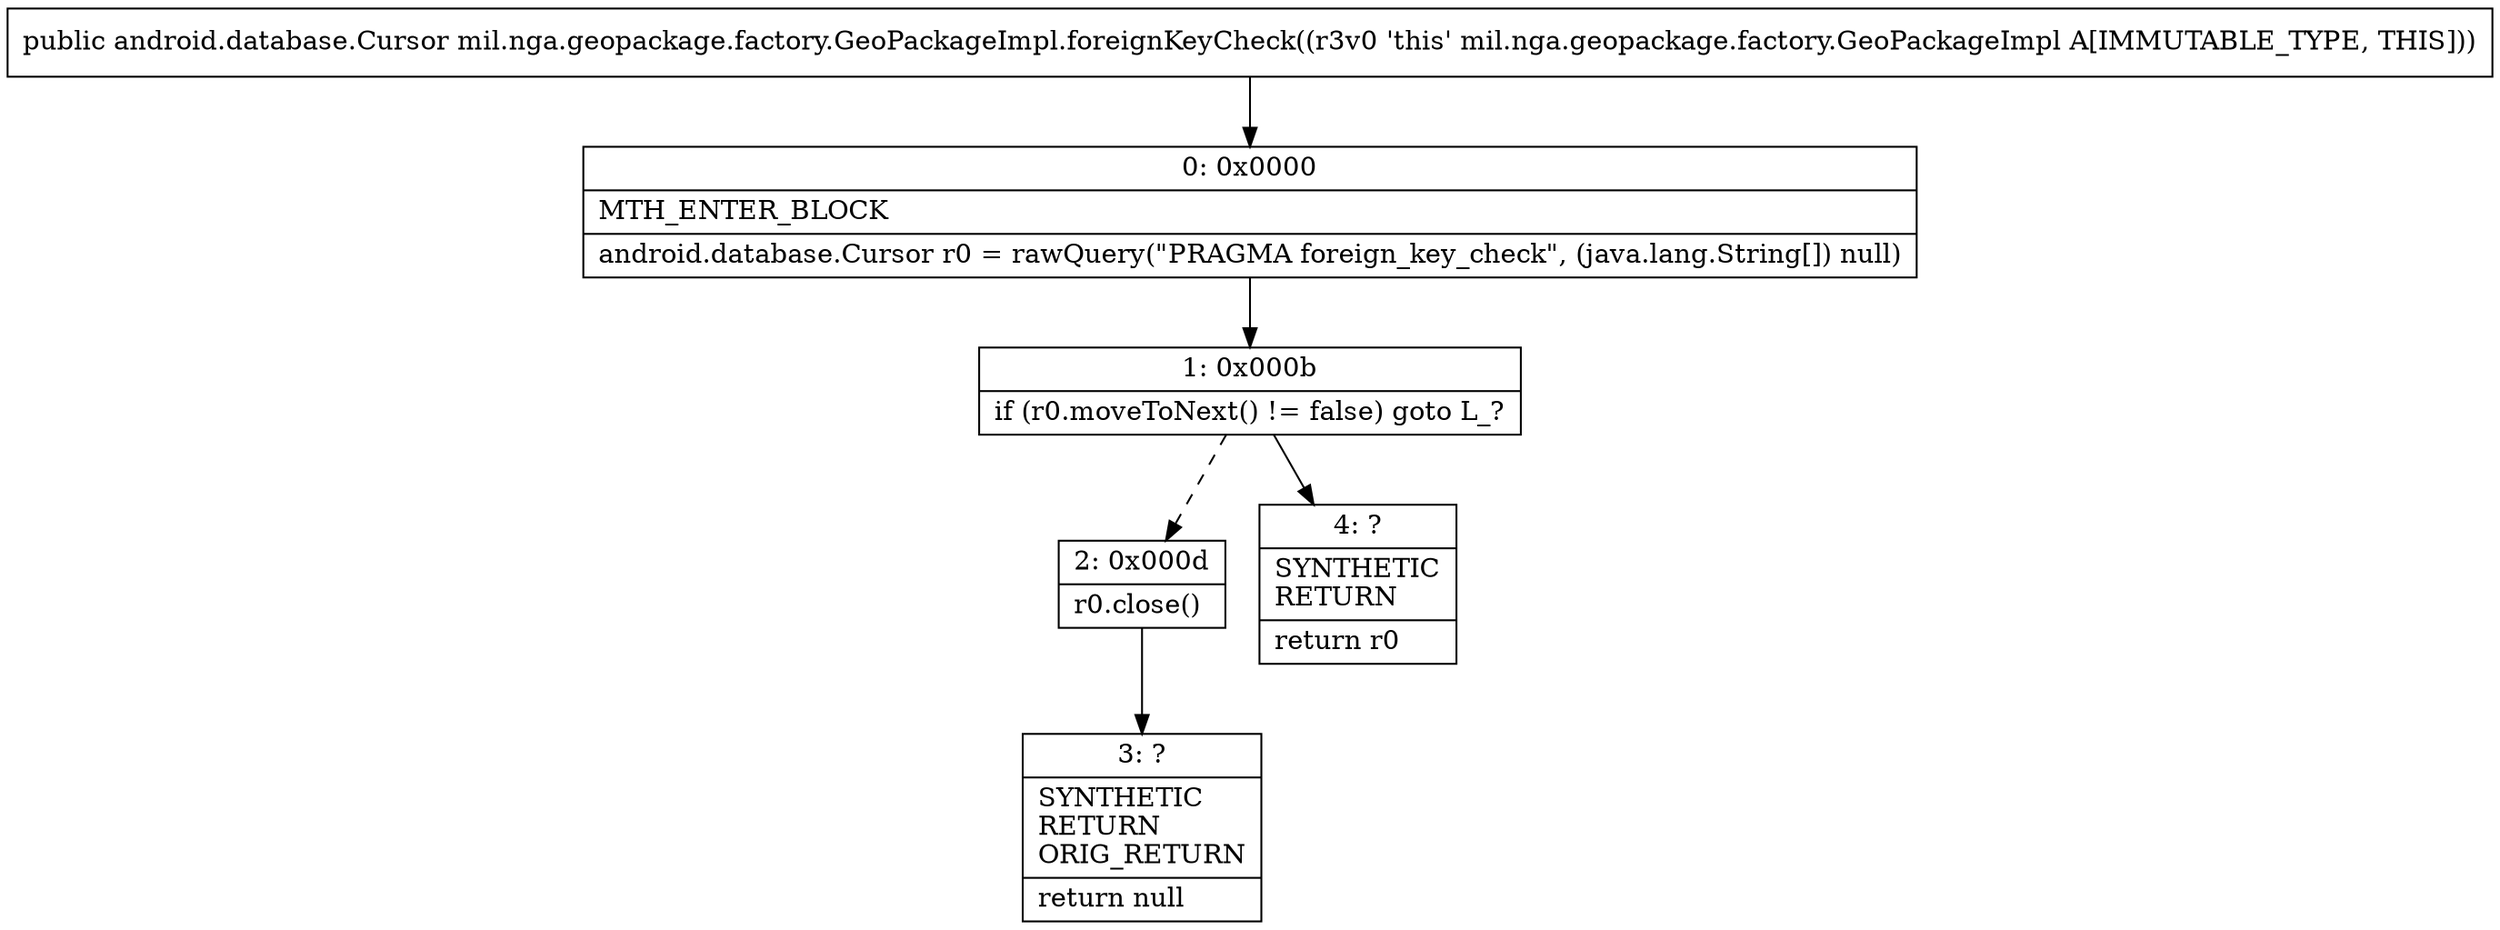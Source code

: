 digraph "CFG formil.nga.geopackage.factory.GeoPackageImpl.foreignKeyCheck()Landroid\/database\/Cursor;" {
Node_0 [shape=record,label="{0\:\ 0x0000|MTH_ENTER_BLOCK\l|android.database.Cursor r0 = rawQuery(\"PRAGMA foreign_key_check\", (java.lang.String[]) null)\l}"];
Node_1 [shape=record,label="{1\:\ 0x000b|if (r0.moveToNext() != false) goto L_?\l}"];
Node_2 [shape=record,label="{2\:\ 0x000d|r0.close()\l}"];
Node_3 [shape=record,label="{3\:\ ?|SYNTHETIC\lRETURN\lORIG_RETURN\l|return null\l}"];
Node_4 [shape=record,label="{4\:\ ?|SYNTHETIC\lRETURN\l|return r0\l}"];
MethodNode[shape=record,label="{public android.database.Cursor mil.nga.geopackage.factory.GeoPackageImpl.foreignKeyCheck((r3v0 'this' mil.nga.geopackage.factory.GeoPackageImpl A[IMMUTABLE_TYPE, THIS])) }"];
MethodNode -> Node_0;
Node_0 -> Node_1;
Node_1 -> Node_2[style=dashed];
Node_1 -> Node_4;
Node_2 -> Node_3;
}

